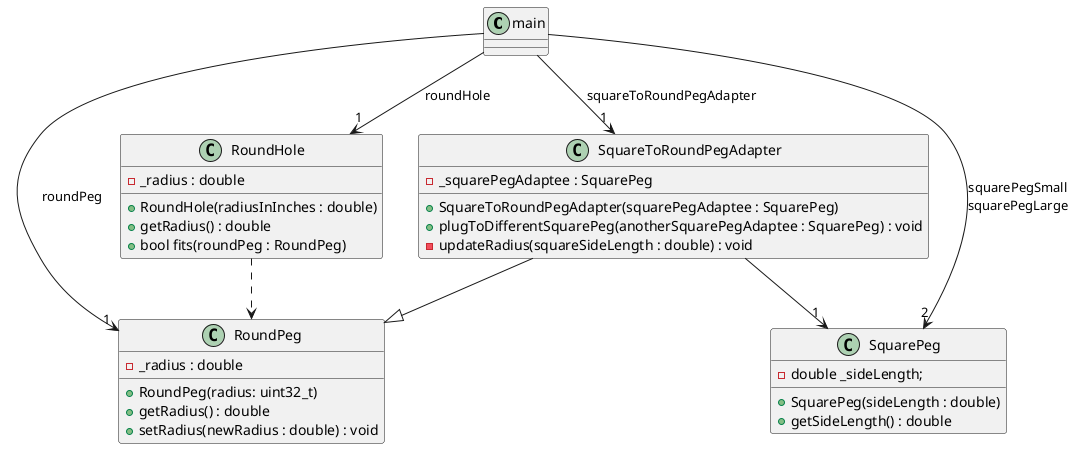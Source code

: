 @startuml
'https://plantuml.com/class-diagram

class main

class RoundHole {
    + RoundHole(radiusInInches : double)
    + getRadius() : double
    + bool fits(roundPeg : RoundPeg)

    - _radius : double
}

main --> "1" RoundHole : roundHole
RoundHole ..> RoundPeg

class RoundPeg {
    + RoundPeg(radius: uint32_t)
    + getRadius() : double
    + setRadius(newRadius : double) : void

    - _radius : double
}

main --> "1" RoundPeg : roundPeg

class SquarePeg {
    + SquarePeg(sideLength : double)
    + getSideLength() : double

    - double _sideLength;
}

main --> "2" SquarePeg : squarePegSmall\nsquarePegLarge

class SquareToRoundPegAdapter {
    + SquareToRoundPegAdapter(squarePegAdaptee : SquarePeg)
    + plugToDifferentSquarePeg(anotherSquarePegAdaptee : SquarePeg) : void

    - _squarePegAdaptee : SquarePeg
    - updateRadius(squareSideLength : double) : void
}

main --> "1" SquareToRoundPegAdapter : squareToRoundPegAdapter
SquareToRoundPegAdapter --|> RoundPeg
SquareToRoundPegAdapter --> "1" SquarePeg

@enduml
